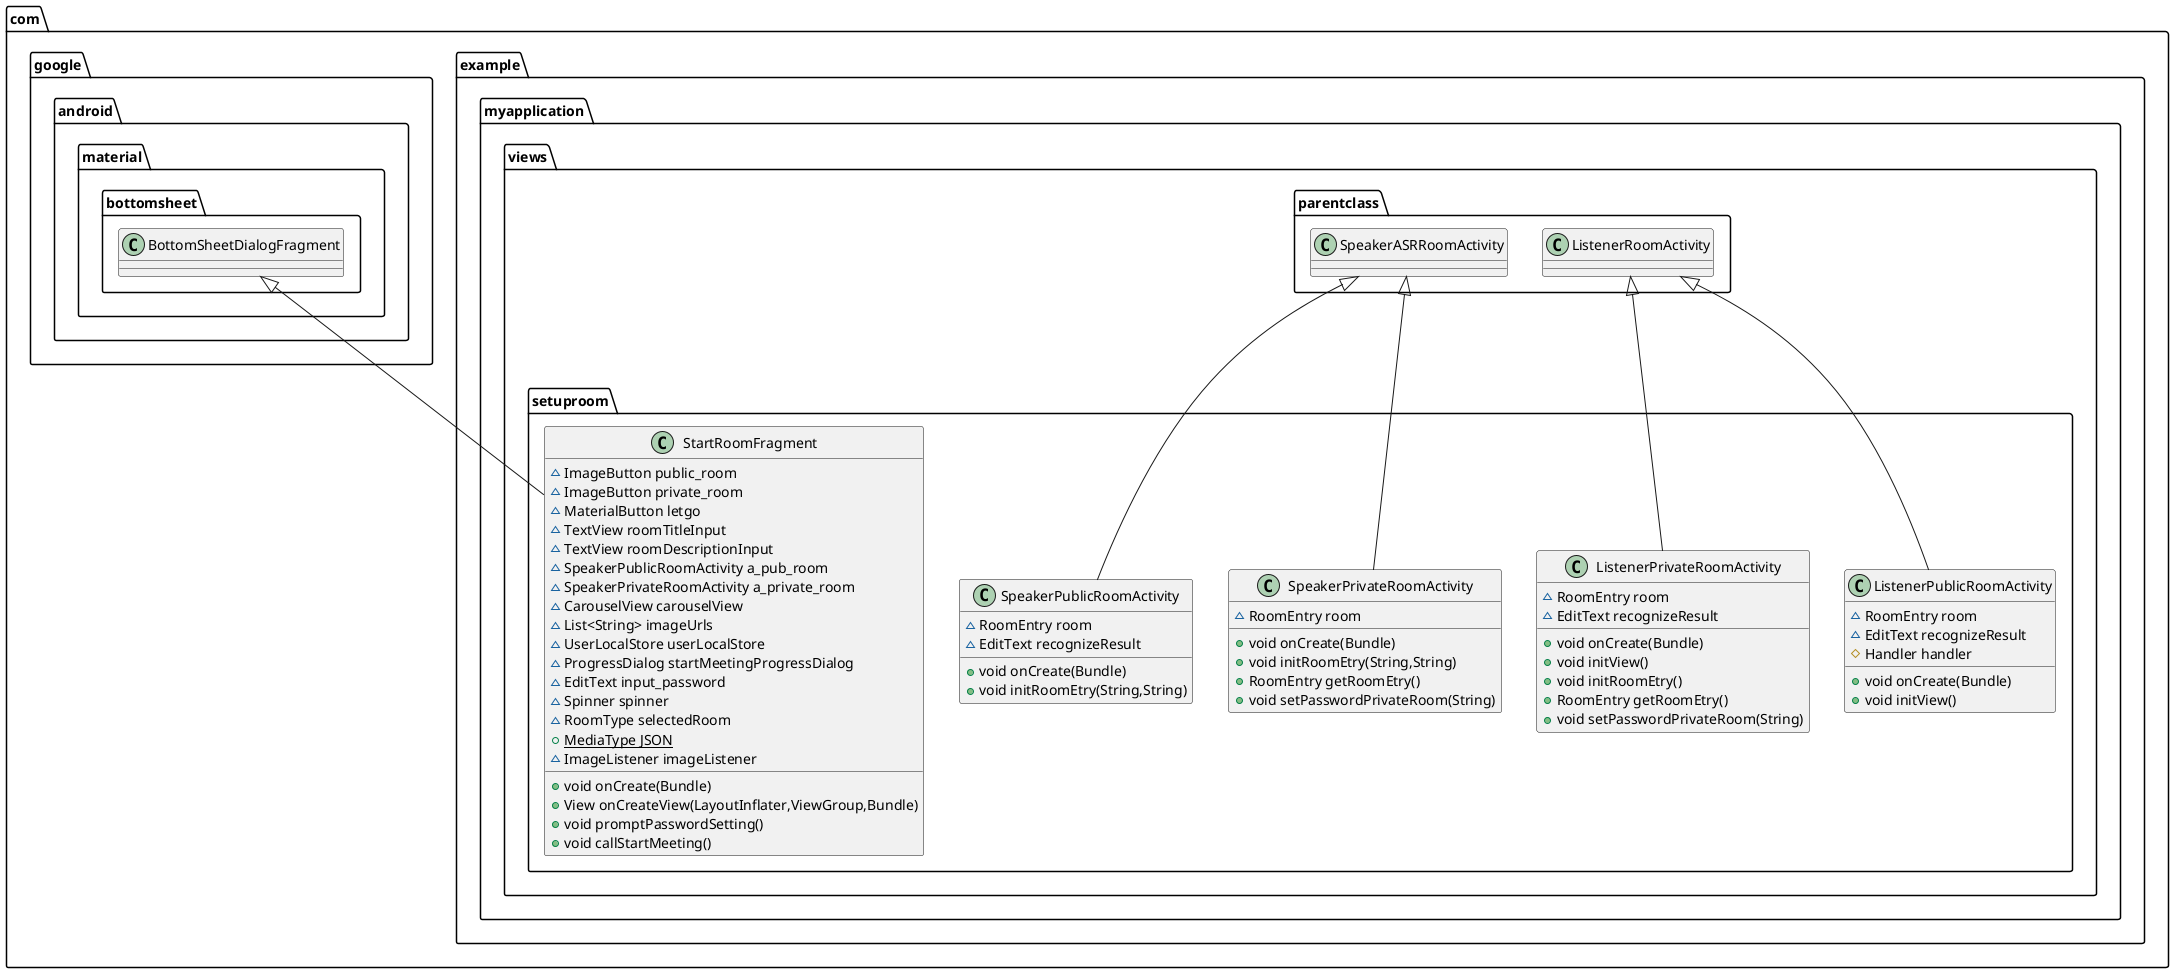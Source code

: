 @startuml
class com.example.myapplication.views.setuproom.ListenerPrivateRoomActivity {
~ RoomEntry room
~ EditText recognizeResult
+ void onCreate(Bundle)
+ void initView()
+ void initRoomEtry()
+ RoomEntry getRoomEtry()
+ void setPasswordPrivateRoom(String)
}
class com.example.myapplication.views.setuproom.SpeakerPrivateRoomActivity {
~ RoomEntry room
+ void onCreate(Bundle)
+ void initRoomEtry(String,String)
+ RoomEntry getRoomEtry()
+ void setPasswordPrivateRoom(String)
}
class com.example.myapplication.views.setuproom.SpeakerPublicRoomActivity {
~ RoomEntry room
~ EditText recognizeResult
+ void onCreate(Bundle)
+ void initRoomEtry(String,String)
}
class com.example.myapplication.views.setuproom.StartRoomFragment {
~ ImageButton public_room
~ ImageButton private_room
~ MaterialButton letgo
~ TextView roomTitleInput
~ TextView roomDescriptionInput
~ SpeakerPublicRoomActivity a_pub_room
~ SpeakerPrivateRoomActivity a_private_room
~ CarouselView carouselView
~ List<String> imageUrls
~ UserLocalStore userLocalStore
~ ProgressDialog startMeetingProgressDialog
~ EditText input_password
~ Spinner spinner
~ RoomType selectedRoom
+ {static} MediaType JSON
~ ImageListener imageListener
+ void onCreate(Bundle)
+ View onCreateView(LayoutInflater,ViewGroup,Bundle)
+ void promptPasswordSetting()
+ void callStartMeeting()
}
class com.example.myapplication.views.setuproom.ListenerPublicRoomActivity {
~ RoomEntry room
~ EditText recognizeResult
# Handler handler
+ void onCreate(Bundle)
+ void initView()
}


com.example.myapplication.views.parentclass.ListenerRoomActivity <|-- com.example.myapplication.views.setuproom.ListenerPrivateRoomActivity
com.example.myapplication.views.parentclass.SpeakerASRRoomActivity <|-- com.example.myapplication.views.setuproom.SpeakerPrivateRoomActivity
com.example.myapplication.views.parentclass.SpeakerASRRoomActivity <|-- com.example.myapplication.views.setuproom.SpeakerPublicRoomActivity
com.google.android.material.bottomsheet.BottomSheetDialogFragment <|-- com.example.myapplication.views.setuproom.StartRoomFragment
com.example.myapplication.views.parentclass.ListenerRoomActivity <|-- com.example.myapplication.views.setuproom.ListenerPublicRoomActivity
@enduml
